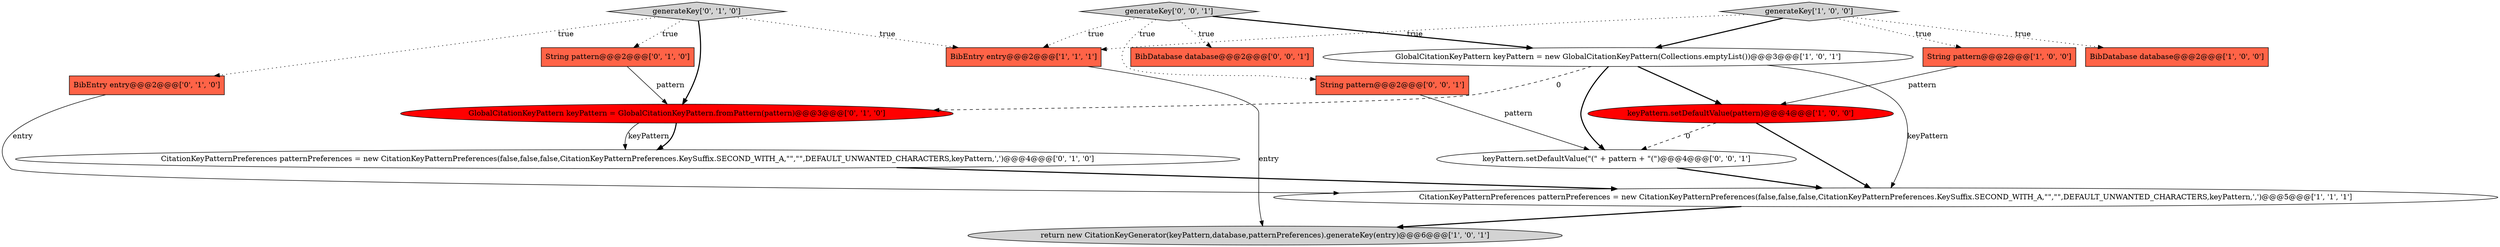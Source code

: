 digraph {
11 [style = filled, label = "BibEntry entry@@@2@@@['0', '1', '0']", fillcolor = tomato, shape = box image = "AAA0AAABBB2BBB"];
16 [style = filled, label = "keyPattern.setDefaultValue(\"(\" + pattern + \"(\")@@@4@@@['0', '0', '1']", fillcolor = white, shape = ellipse image = "AAA0AAABBB3BBB"];
6 [style = filled, label = "CitationKeyPatternPreferences patternPreferences = new CitationKeyPatternPreferences(false,false,false,CitationKeyPatternPreferences.KeySuffix.SECOND_WITH_A,\"\",\"\",DEFAULT_UNWANTED_CHARACTERS,keyPattern,',')@@@5@@@['1', '1', '1']", fillcolor = white, shape = ellipse image = "AAA0AAABBB1BBB"];
9 [style = filled, label = "generateKey['0', '1', '0']", fillcolor = lightgray, shape = diamond image = "AAA0AAABBB2BBB"];
1 [style = filled, label = "return new CitationKeyGenerator(keyPattern,database,patternPreferences).generateKey(entry)@@@6@@@['1', '0', '1']", fillcolor = lightgray, shape = ellipse image = "AAA0AAABBB1BBB"];
3 [style = filled, label = "generateKey['1', '0', '0']", fillcolor = lightgray, shape = diamond image = "AAA0AAABBB1BBB"];
0 [style = filled, label = "BibDatabase database@@@2@@@['1', '0', '0']", fillcolor = tomato, shape = box image = "AAA0AAABBB1BBB"];
5 [style = filled, label = "GlobalCitationKeyPattern keyPattern = new GlobalCitationKeyPattern(Collections.emptyList())@@@3@@@['1', '0', '1']", fillcolor = white, shape = ellipse image = "AAA0AAABBB1BBB"];
8 [style = filled, label = "CitationKeyPatternPreferences patternPreferences = new CitationKeyPatternPreferences(false,false,false,CitationKeyPatternPreferences.KeySuffix.SECOND_WITH_A,\"\",\"\",DEFAULT_UNWANTED_CHARACTERS,keyPattern,',')@@@4@@@['0', '1', '0']", fillcolor = white, shape = ellipse image = "AAA0AAABBB2BBB"];
10 [style = filled, label = "GlobalCitationKeyPattern keyPattern = GlobalCitationKeyPattern.fromPattern(pattern)@@@3@@@['0', '1', '0']", fillcolor = red, shape = ellipse image = "AAA1AAABBB2BBB"];
12 [style = filled, label = "String pattern@@@2@@@['0', '1', '0']", fillcolor = tomato, shape = box image = "AAA0AAABBB2BBB"];
7 [style = filled, label = "BibEntry entry@@@2@@@['1', '1', '1']", fillcolor = tomato, shape = box image = "AAA0AAABBB1BBB"];
14 [style = filled, label = "generateKey['0', '0', '1']", fillcolor = lightgray, shape = diamond image = "AAA0AAABBB3BBB"];
15 [style = filled, label = "String pattern@@@2@@@['0', '0', '1']", fillcolor = tomato, shape = box image = "AAA0AAABBB3BBB"];
2 [style = filled, label = "String pattern@@@2@@@['1', '0', '0']", fillcolor = tomato, shape = box image = "AAA0AAABBB1BBB"];
4 [style = filled, label = "keyPattern.setDefaultValue(pattern)@@@4@@@['1', '0', '0']", fillcolor = red, shape = ellipse image = "AAA1AAABBB1BBB"];
13 [style = filled, label = "BibDatabase database@@@2@@@['0', '0', '1']", fillcolor = tomato, shape = box image = "AAA0AAABBB3BBB"];
3->7 [style = dotted, label="true"];
9->12 [style = dotted, label="true"];
4->16 [style = dashed, label="0"];
15->16 [style = solid, label="pattern"];
4->6 [style = bold, label=""];
16->6 [style = bold, label=""];
9->11 [style = dotted, label="true"];
11->6 [style = solid, label="entry"];
5->6 [style = solid, label="keyPattern"];
10->8 [style = solid, label="keyPattern"];
8->6 [style = bold, label=""];
7->1 [style = solid, label="entry"];
2->4 [style = solid, label="pattern"];
9->10 [style = bold, label=""];
12->10 [style = solid, label="pattern"];
14->13 [style = dotted, label="true"];
5->16 [style = bold, label=""];
6->1 [style = bold, label=""];
14->15 [style = dotted, label="true"];
3->5 [style = bold, label=""];
10->8 [style = bold, label=""];
5->10 [style = dashed, label="0"];
5->4 [style = bold, label=""];
14->7 [style = dotted, label="true"];
3->0 [style = dotted, label="true"];
9->7 [style = dotted, label="true"];
3->2 [style = dotted, label="true"];
14->5 [style = bold, label=""];
}
